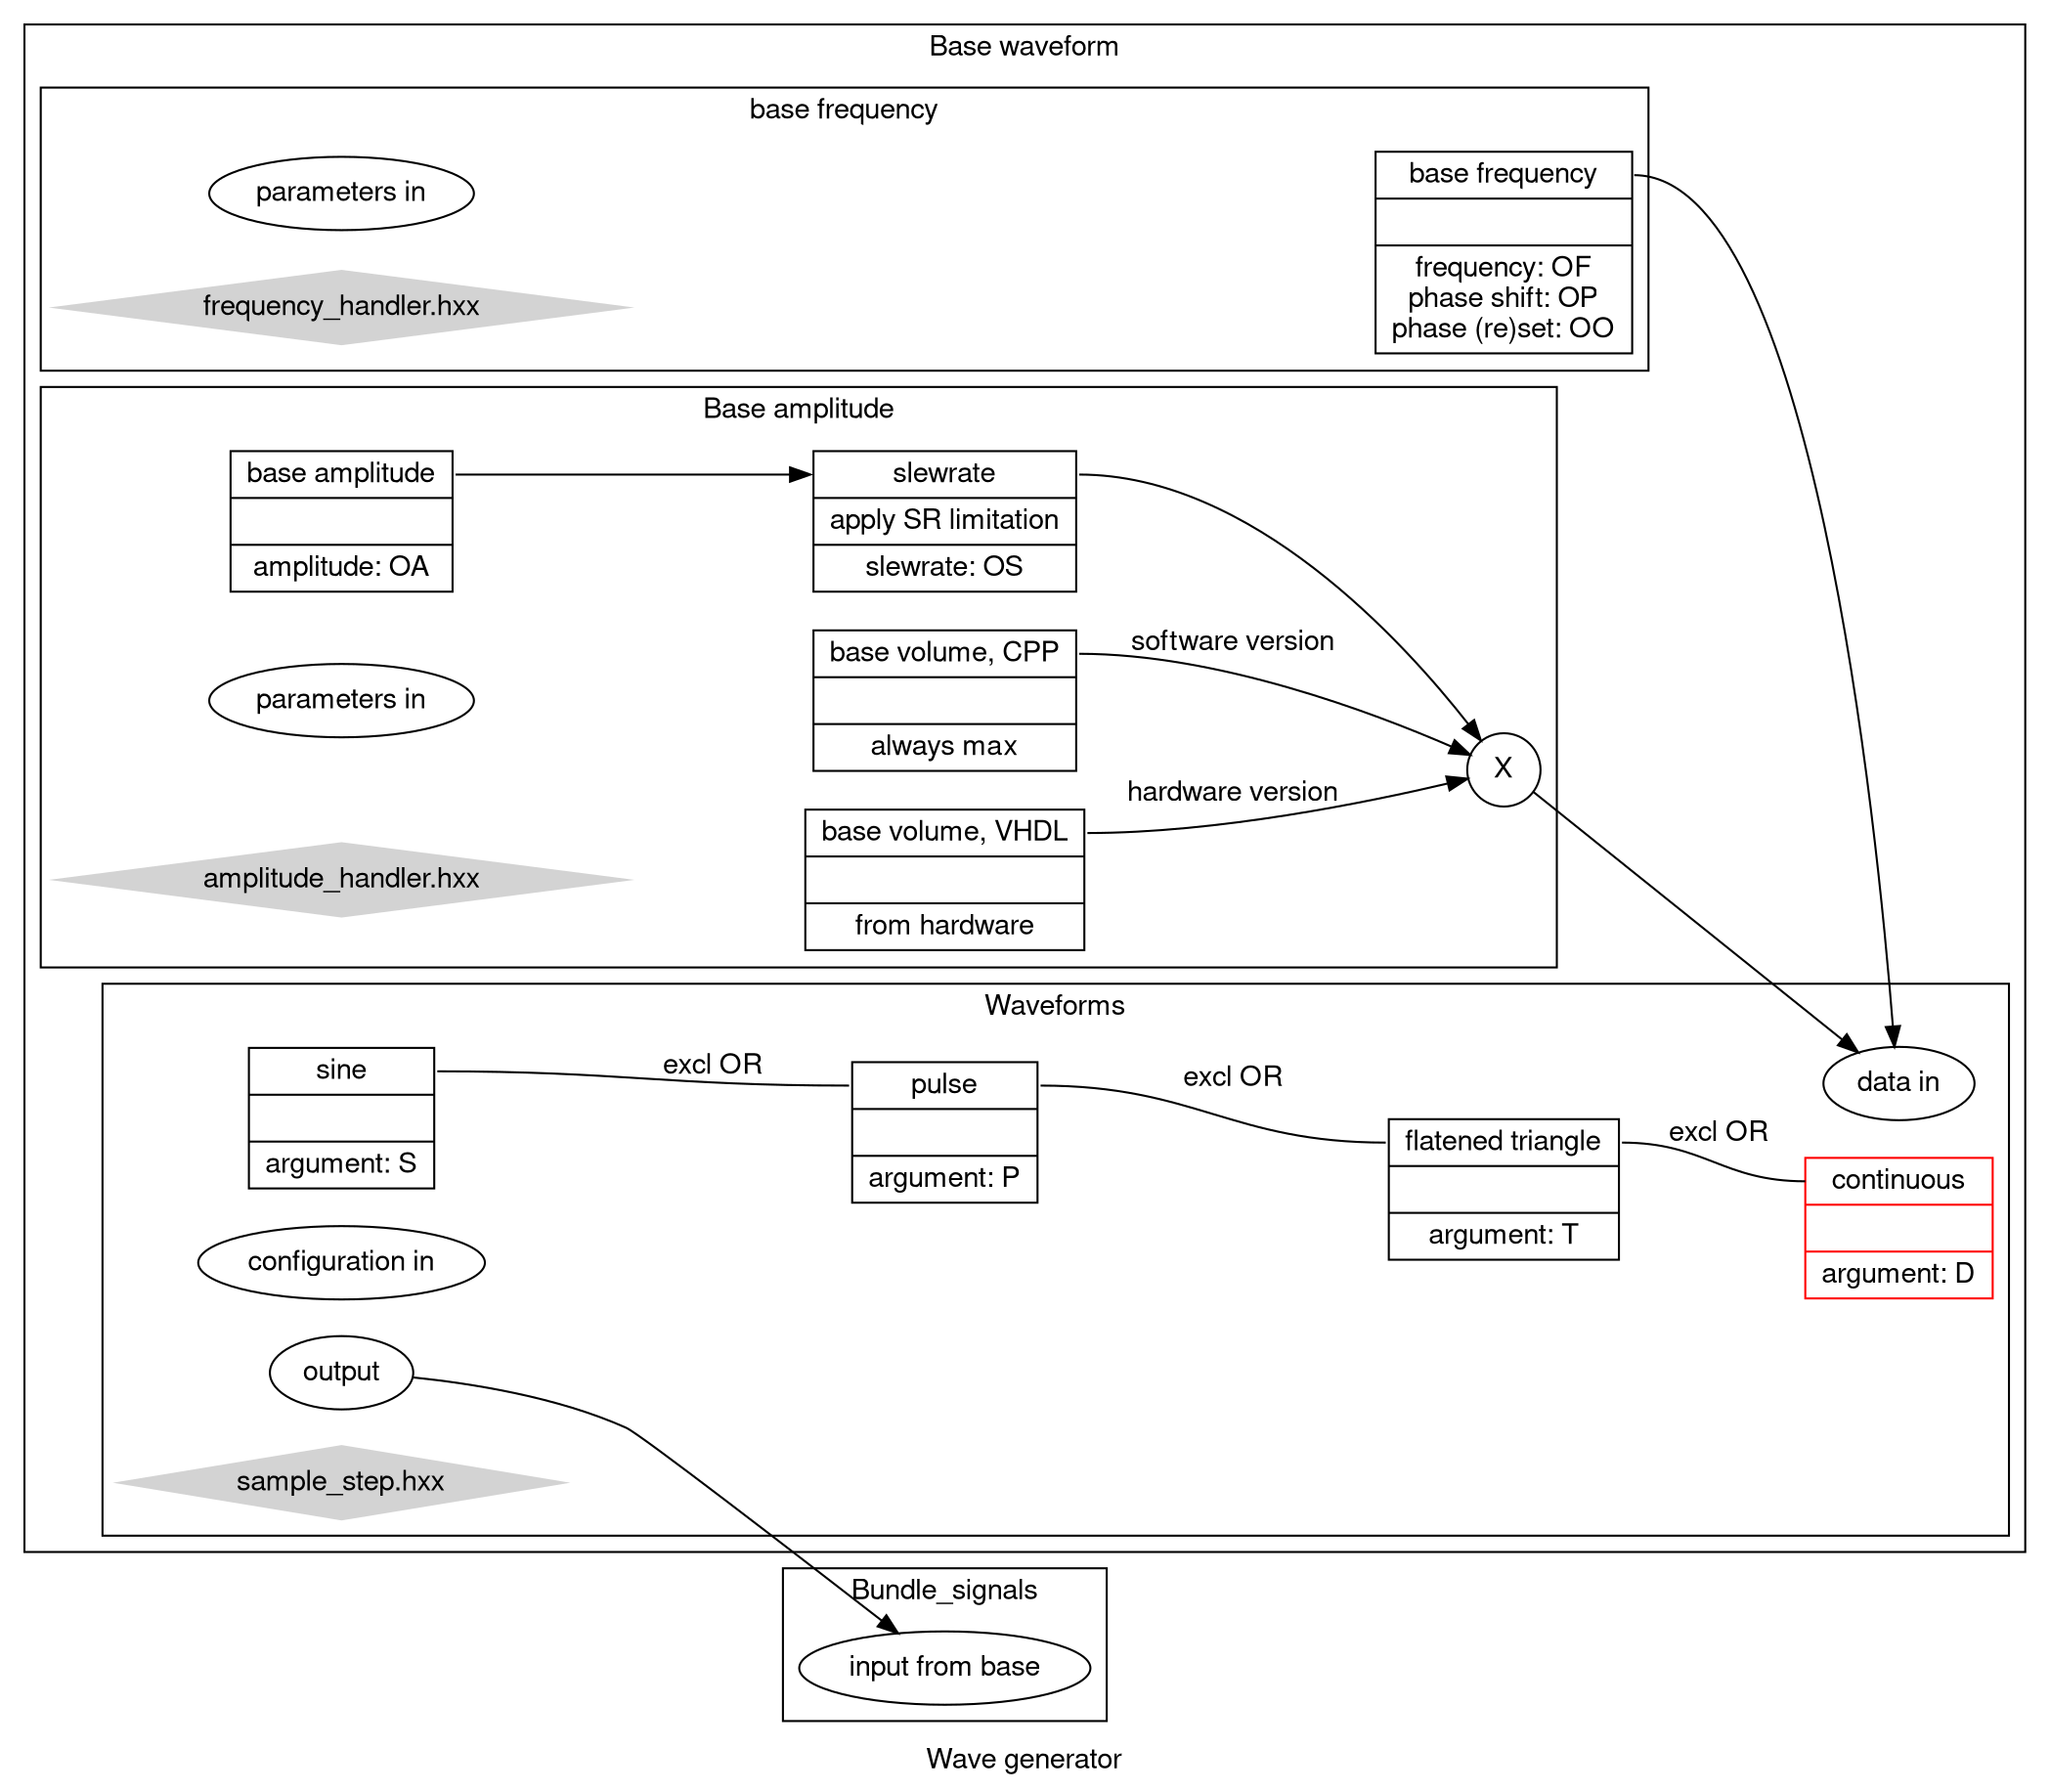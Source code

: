digraph Wave_gene {
		newrank=true;
		comment=""
		 fontname="Helvetica,Arial,sans-sherif"
		 node [fontname="Helvetica,Arial,sans-sherif"]
		 edge [fontname="Helvetica,Arial,sans-sherif"]
		 rankdir="LR";

		 label="Wave generator";
		 subgraph cluster_sample_base {
		 		 subgraph cluster_sample_frequency {
		 		 		  node [shape=record]
				 		  subgraph sample_base_frequency {
				  				  node [label="<f0>base frequency||frequency: OF\nphase shift: OP\nphase (re)set: OO"] n_sample_base_frequency;
					   }
					   node [label="parameters in";shape=ellipse] "n_sample_frequency_parameters";
				  	   node [label="frequency_handler.hxx";shape=diamond;style=filled;color=lightgrey] "n_sample_frequency_filename";
					  label="base frequency";
				  	}
		 		 subgraph cluster_sample_amplitude {
		 		 		  node [shape=record]
				 		  subgraph sample_base_amplitude {
				  				  node [label="<f0>base amplitude||amplitude: OA"] n_sample_amplitude_soft;
				  				  node [label="<f0>slewrate|apply SR limitation|slewrate: OS"] n_sample_amplitude_slewrate;
				  				  node [label="<f0>base volume, CPP||always max"] n_sample_volume_soft;
				  				  node [label="<f0>base volume, VHDL||from hardware"] n_sample_volume_hard;
								  node [label="parameters in";shape=ellipse] "n_sample_volume_params";
						}
				  node [label="X";shape=circle] "n_sample_amplitude_product";
				  "n_sample_volume_soft":f0 -> "n_sample_amplitude_product" [label="software version"];
				  "n_sample_volume_hard":f0 -> "n_sample_amplitude_product" [label="hardware version"];
				  "n_sample_amplitude_soft":f0 -> "n_sample_amplitude_slewrate":f0;
				  "n_sample_amplitude_slewrate":f0 -> "n_sample_amplitude_product"
			       label = "Base amplitude";
			  	   node [label="amplitude_handler.hxx";shape=diamond;style=filled;color=lightgrey] "n_sample_amplitude_filename";
		 		  }
		 		  node [shape=record]
				  subgraph cluster_sample_base_shapes {
				  		  subgraph n_sample_base {
				  		   		node [shape=record]
				  		   		node [label="<f0>sine||argument: S"] n_sample_base_sine;
				  		   		node [label="<f0>pulse||argument: P"] n_sample_base_pulse;
				  		   		node [label="<f0>flatened triangle||argument: T"] n_sample_base_triangle;
				  		   		node [label="<f0>continuous||argument: D";color=red] n_sample_base_dc;
								"n_sample_base_sine":f0 -> "n_sample_base_pulse":f0 -> "n_sample_base_triangle":f0 -> "n_sample_base_dc":f0 [label="excl OR";dir=none];							
						   }
						   label="Waveforms";
						   node [label="data in";shape=ellipse] "n_sample_base_params";
						   node [label="configuration in";shape=ellipse] "n_sample_base_config";
						   node [label="output";shape=ellipse] "n_sample_base_out";
						   node [label="sample_step.hxx";shape=diamond;style=filled;color=lightgrey] "n_sample_base_filename";
				  }
				  "n_sample_base_frequency":f0 -> "n_sample_base_params";
				  "n_sample_amplitude_product" -> "n_sample_base_params";
				  
				  label = "Base waveform";

		 }

		 subgraph cluster_sample_bundle {
  		 		  node [label="input from base";shape=ellipse] "n_bundle_signals_in";
 				  label = "Bundle_signals";
		 }
		 "n_sample_base_out" -> "n_bundle_signals_in";
}
